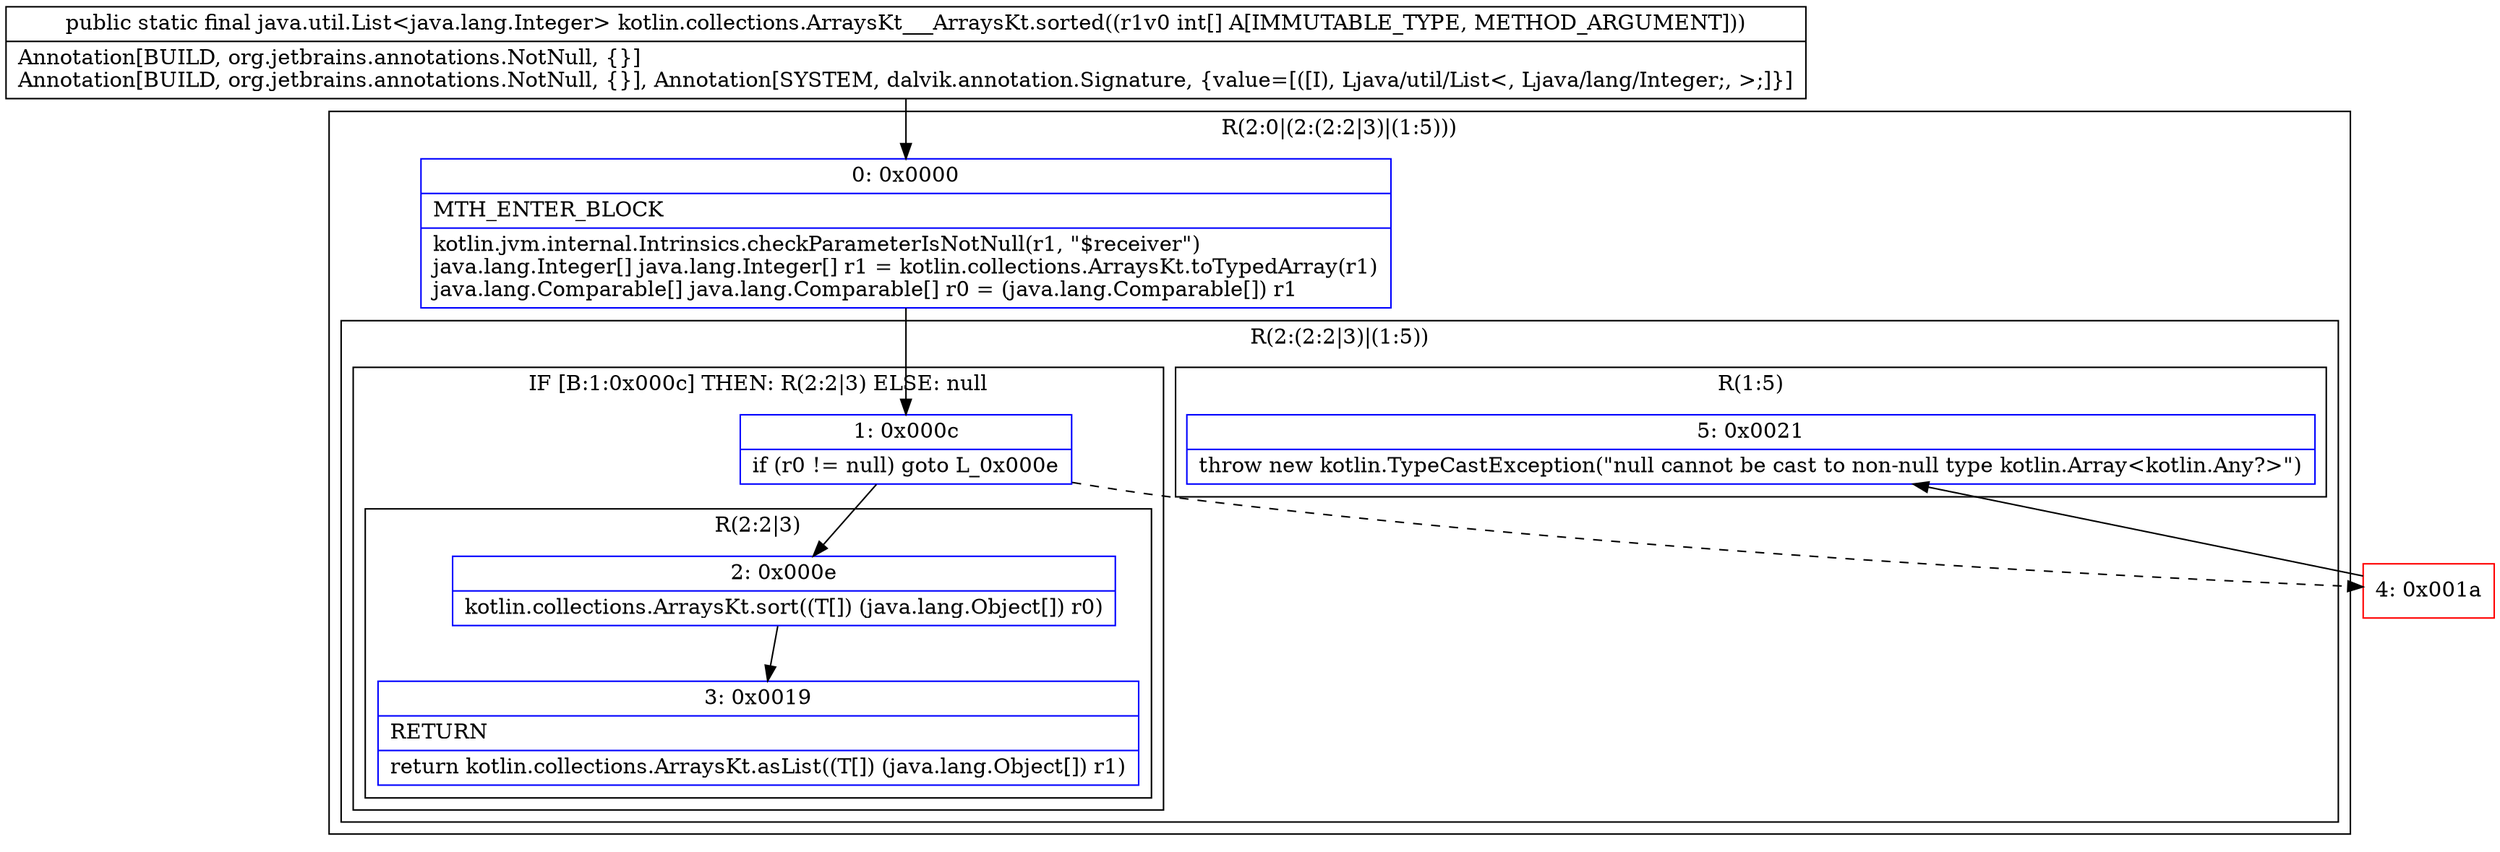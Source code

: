digraph "CFG forkotlin.collections.ArraysKt___ArraysKt.sorted([I)Ljava\/util\/List;" {
subgraph cluster_Region_1465894928 {
label = "R(2:0|(2:(2:2|3)|(1:5)))";
node [shape=record,color=blue];
Node_0 [shape=record,label="{0\:\ 0x0000|MTH_ENTER_BLOCK\l|kotlin.jvm.internal.Intrinsics.checkParameterIsNotNull(r1, \"$receiver\")\ljava.lang.Integer[] java.lang.Integer[] r1 = kotlin.collections.ArraysKt.toTypedArray(r1)\ljava.lang.Comparable[] java.lang.Comparable[] r0 = (java.lang.Comparable[]) r1\l}"];
subgraph cluster_Region_1765969488 {
label = "R(2:(2:2|3)|(1:5))";
node [shape=record,color=blue];
subgraph cluster_IfRegion_1414762477 {
label = "IF [B:1:0x000c] THEN: R(2:2|3) ELSE: null";
node [shape=record,color=blue];
Node_1 [shape=record,label="{1\:\ 0x000c|if (r0 != null) goto L_0x000e\l}"];
subgraph cluster_Region_1656291109 {
label = "R(2:2|3)";
node [shape=record,color=blue];
Node_2 [shape=record,label="{2\:\ 0x000e|kotlin.collections.ArraysKt.sort((T[]) (java.lang.Object[]) r0)\l}"];
Node_3 [shape=record,label="{3\:\ 0x0019|RETURN\l|return kotlin.collections.ArraysKt.asList((T[]) (java.lang.Object[]) r1)\l}"];
}
}
subgraph cluster_Region_212283053 {
label = "R(1:5)";
node [shape=record,color=blue];
Node_5 [shape=record,label="{5\:\ 0x0021|throw new kotlin.TypeCastException(\"null cannot be cast to non\-null type kotlin.Array\<kotlin.Any?\>\")\l}"];
}
}
}
Node_4 [shape=record,color=red,label="{4\:\ 0x001a}"];
MethodNode[shape=record,label="{public static final java.util.List\<java.lang.Integer\> kotlin.collections.ArraysKt___ArraysKt.sorted((r1v0 int[] A[IMMUTABLE_TYPE, METHOD_ARGUMENT]))  | Annotation[BUILD, org.jetbrains.annotations.NotNull, \{\}]\lAnnotation[BUILD, org.jetbrains.annotations.NotNull, \{\}], Annotation[SYSTEM, dalvik.annotation.Signature, \{value=[([I), Ljava\/util\/List\<, Ljava\/lang\/Integer;, \>;]\}]\l}"];
MethodNode -> Node_0;
Node_0 -> Node_1;
Node_1 -> Node_2;
Node_1 -> Node_4[style=dashed];
Node_2 -> Node_3;
Node_4 -> Node_5;
}

